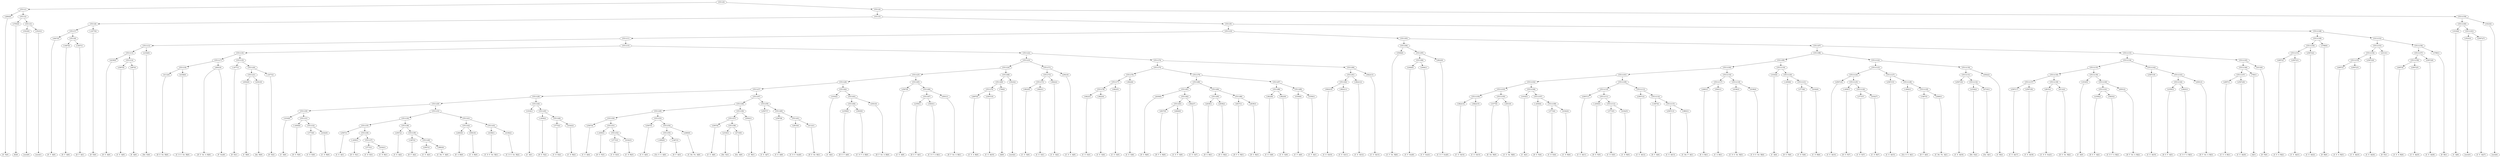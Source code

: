 digraph sample{
"L2804(0)"->"[E  F](0)"
"L3765(0)"->"[E](0)"
"L3523(0)"->"[rest](0)"
"L3523(1)"->"[rest](1)"
"L5511(3)"->"L3523(0)"
"L5511(3)"->"L3523(1)"
"L5511(2)"->"L3765(0)"
"L5511(2)"->"L5511(3)"
"L5511(1)"->"L2804(0)"
"L5511(1)"->"L5511(2)"
"L4447(0)"->"[E  F  A](0)"
"L1467(0)"->"[D  F  A](0)"
"L1467(1)"->"[D  F  A](1)"
"L5511(8)"->"L1467(0)"
"L5511(8)"->"L1467(1)"
"L5511(7)"->"L4447(0)"
"L5511(7)"->"L5511(8)"
"L-2477(0)"->"[D  E](0)"
"L5511(6)"->"L5511(7)"
"L5511(6)"->"L-2477(0)"
"L4230(0)"->"[D  E  A](0)"
"L2567(0)"->"[C  E  A](0)"
"L487(0)"->"[E  A](0)"
"L5511(14)"->"L2567(0)"
"L5511(14)"->"L487(0)"
"L5511(13)"->"L4230(0)"
"L5511(13)"->"L5511(14)"
"L2334(0)"->"[Dis  E](0)"
"L5511(12)"->"L5511(13)"
"L5511(12)"->"L2334(0)"
"L4112(0)"->"[D  E  Gis  B](0)"
"L4106(0)"->"[C  D  E  Gis  B](0)"
"L5511(18)"->"L4112(0)"
"L5511(18)"->"L4106(0)"
"L4041(0)"->"[D  E  Gis  A  B](0)"
"L4041(0)"->"[F  Gis](0)"
"L5511(17)"->"L5511(18)"
"L5511(17)"->"L4041(0)"
"L-2477(1)"->"[D  E](1)"
"L4502(0)"->"[C  B](0)"
"L4301(0)"->"[Ais  B](0)"
"L5511(21)"->"L4502(0)"
"L5511(21)"->"L4301(0)"
"L-2477(2)"->"[D  E](2)"
"L5511(20)"->"L5511(21)"
"L5511(20)"->"L-2477(2)"
"L5511(19)"->"L-2477(1)"
"L5511(19)"->"L5511(20)"
"L5511(16)"->"L5511(17)"
"L5511(16)"->"L5511(19)"
"L1016(0)"->"[C  A](0)"
"L-2450(0)"->"[D  E  F](0)"
"L3773(0)"->"[C  D  E](0)"
"L4162(0)"->"[C  D  B](0)"
"L5511(32)"->"L3773(0)"
"L5511(32)"->"L4162(0)"
"L5511(31)"->"L-2450(0)"
"L5511(31)"->"L5511(32)"
"L5511(30)"->"L1016(0)"
"L5511(30)"->"L5511(31)"
"L2567(1)"->"[C  E  A](1)"
"L-2450(1)"->"[D  E  F](1)"
"L3773(1)"->"[C  D  E](1)"
"L4162(1)"->"[C  D  B](1)"
"L5511(37)"->"L3773(1)"
"L5511(37)"->"L4162(1)"
"L5511(36)"->"L-2450(1)"
"L5511(36)"->"L5511(37)"
"L5511(35)"->"L2567(1)"
"L5511(35)"->"L5511(36)"
"L2567(2)"->"[C  E  A](2)"
"L1467(2)"->"[D  F  A](2)"
"L2567(3)"->"[C  E  A](3)"
"L3883(0)"->"[C  Dis  F  A](0)"
"L5511(40)"->"L2567(3)"
"L5511(40)"->"L3883(0)"
"L5511(39)"->"L1467(2)"
"L5511(39)"->"L5511(40)"
"L5511(38)"->"L2567(2)"
"L5511(38)"->"L5511(39)"
"L5511(34)"->"L5511(35)"
"L5511(34)"->"L5511(38)"
"L2483(0)"->"[E  A  B](0)"
"L5041(0)"->"[C  A  B](0)"
"L5511(42)"->"L2483(0)"
"L5511(42)"->"L5041(0)"
"L4106(1)"->"[C  D  E  Gis  B](1)"
"L4106(2)"->"[C  D  E  Gis  B](2)"
"L5511(43)"->"L4106(1)"
"L5511(43)"->"L4106(2)"
"L5511(41)"->"L5511(42)"
"L5511(41)"->"L5511(43)"
"L5511(33)"->"L5511(34)"
"L5511(33)"->"L5511(41)"
"L5511(29)"->"L5511(30)"
"L5511(29)"->"L5511(33)"
"L1016(1)"->"[C  A](1)"
"L-2450(2)"->"[D  E  F](2)"
"L3773(2)"->"[C  D  E](2)"
"L4162(2)"->"[C  D  B](2)"
"L5511(46)"->"L3773(2)"
"L5511(46)"->"L4162(2)"
"L5511(45)"->"L-2450(2)"
"L5511(45)"->"L5511(46)"
"L5511(44)"->"L1016(1)"
"L5511(44)"->"L5511(45)"
"L5511(28)"->"L5511(29)"
"L5511(28)"->"L5511(44)"
"L2567(4)"->"[C  E  A](4)"
"L-2450(3)"->"[D  E  F](3)"
"L3773(3)"->"[C  D  E](3)"
"L4162(3)"->"[C  D  B](3)"
"L5511(52)"->"L3773(3)"
"L5511(52)"->"L4162(3)"
"L5511(51)"->"L-2450(3)"
"L5511(51)"->"L5511(52)"
"L5511(50)"->"L2567(4)"
"L5511(50)"->"L5511(51)"
"L2567(5)"->"[C  E  A](5)"
"L-2492(0)"->"[Cis  E  G  A](0)"
"L1467(3)"->"[D  F  A](3)"
"L5511(55)"->"L-2492(0)"
"L5511(55)"->"L1467(3)"
"L2460(0)"->"[C  Dis  Fis  A](0)"
"L5511(54)"->"L5511(55)"
"L5511(54)"->"L2460(0)"
"L5511(53)"->"L2567(5)"
"L5511(53)"->"L5511(54)"
"L5511(49)"->"L5511(50)"
"L5511(49)"->"L5511(53)"
"L2567(6)"->"[C  E  A](6)"
"L2334(1)"->"[Dis  E](1)"
"L4710(0)"->"[Gis  A](0)"
"L5511(58)"->"L2334(1)"
"L5511(58)"->"L4710(0)"
"L5511(57)"->"L2567(6)"
"L5511(57)"->"L5511(58)"
"L4502(1)"->"[C  B](1)"
"L5511(56)"->"L5511(57)"
"L5511(56)"->"L4502(1)"
"L5511(48)"->"L5511(49)"
"L5511(48)"->"L5511(56)"
"L2567(7)"->"[C  E  A](7)"
"L2567(8)"->"[C  E  A](8)"
"L2815(0)"->"[C  D  E  Gis](0)"
"L4112(1)"->"[D  E  Gis  B](1)"
"L5511(61)"->"L2815(0)"
"L5511(61)"->"L4112(1)"
"L5511(60)"->"L2567(8)"
"L5511(60)"->"L5511(61)"
"L5511(59)"->"L2567(7)"
"L5511(59)"->"L5511(60)"
"L5511(47)"->"L5511(48)"
"L5511(47)"->"L5511(59)"
"L5511(27)"->"L5511(28)"
"L5511(27)"->"L5511(47)"
"L1016(2)"->"[C  A](2)"
"L2359(0)"->"[D  E  F  A](0)"
"L3925(0)"->"[C  D  F  A  B](0)"
"L5511(64)"->"L2359(0)"
"L5511(64)"->"L3925(0)"
"L4501(0)"->"[D  F  Gis  A  B](0)"
"L5511(63)"->"L5511(64)"
"L5511(63)"->"L4501(0)"
"L5511(62)"->"L1016(2)"
"L5511(62)"->"L5511(63)"
"L5511(26)"->"L5511(27)"
"L5511(26)"->"L5511(62)"
"L2567(9)"->"[C  E  A](9)"
"L2359(1)"->"[D  E  F  A](1)"
"L3925(1)"->"[C  D  F  A  B](1)"
"L5511(67)"->"L2359(1)"
"L5511(67)"->"L3925(1)"
"L4501(1)"->"[D  F  Gis  A  B](1)"
"L5511(66)"->"L5511(67)"
"L5511(66)"->"L4501(1)"
"L5511(65)"->"L2567(9)"
"L5511(65)"->"L5511(66)"
"L5511(25)"->"L5511(26)"
"L5511(25)"->"L5511(65)"
"L2697(0)"->"[C  E  A  B](0)"
"L2567(10)"->"[C  E  A](10)"
"L5511(70)"->"L2697(0)"
"L5511(70)"->"L2567(10)"
"L700(0)"->"[A](0)"
"L5511(69)"->"L5511(70)"
"L5511(69)"->"L700(0)"
"L3523(2)"->"[rest](2)"
"L5511(68)"->"L5511(69)"
"L5511(68)"->"L3523(2)"
"L5511(24)"->"L5511(25)"
"L5511(24)"->"L5511(68)"
"L3822(0)"->"[C  E  G](0)"
"L3822(1)"->"[C  E  G](1)"
"L5511(73)"->"L3822(0)"
"L5511(73)"->"L3822(1)"
"L3822(2)"->"[C  E  G](2)"
"L5511(72)"->"L5511(73)"
"L5511(72)"->"L3822(2)"
"L2941(0)"->"[C  E  G  A](0)"
"L5511(71)"->"L5511(72)"
"L5511(71)"->"L2941(0)"
"L5511(23)"->"L5511(24)"
"L5511(23)"->"L5511(71)"
"L3822(3)"->"[C  E  G](3)"
"L3822(4)"->"[C  E  G](4)"
"L5511(78)"->"L3822(3)"
"L5511(78)"->"L3822(4)"
"L3822(5)"->"[C  E  G](5)"
"L5511(77)"->"L5511(78)"
"L5511(77)"->"L3822(5)"
"L3822(6)"->"[C  E  G](6)"
"L5511(76)"->"L5511(77)"
"L5511(76)"->"L3822(6)"
"L2639(0)"->"[D  G  B](0)"
"L4037(0)"->"[D  F  G  B](0)"
"L4464(0)"->"[C  E  F  G](0)"
"L5511(83)"->"L4037(0)"
"L5511(83)"->"L4464(0)"
"L3822(7)"->"[C  E  G](7)"
"L5511(82)"->"L5511(83)"
"L5511(82)"->"L3822(7)"
"L5511(81)"->"L2639(0)"
"L5511(81)"->"L5511(82)"
"L2639(1)"->"[D  G  B](1)"
"L2639(2)"->"[D  G  B](2)"
"L5511(85)"->"L2639(1)"
"L5511(85)"->"L2639(2)"
"L4037(1)"->"[D  F  G  B](1)"
"L2639(3)"->"[D  G  B](3)"
"L5511(86)"->"L4037(1)"
"L5511(86)"->"L2639(3)"
"L5511(84)"->"L5511(85)"
"L5511(84)"->"L5511(86)"
"L5511(80)"->"L5511(81)"
"L5511(80)"->"L5511(84)"
"L3822(8)"->"[C  E  G](8)"
"L3822(9)"->"[C  E  G](9)"
"L5511(88)"->"L3822(8)"
"L5511(88)"->"L3822(9)"
"L5350(0)"->"[C  F  A](0)"
"L5350(1)"->"[C  F  A](1)"
"L5511(89)"->"L5350(0)"
"L5511(89)"->"L5350(1)"
"L5511(87)"->"L5511(88)"
"L5511(87)"->"L5511(89)"
"L5511(79)"->"L5511(80)"
"L5511(79)"->"L5511(87)"
"L5511(75)"->"L5511(76)"
"L5511(75)"->"L5511(79)"
"L3822(10)"->"[C  E  G](10)"
"L3822(11)"->"[C  E  G](11)"
"L5511(92)"->"L3822(10)"
"L5511(92)"->"L3822(11)"
"L3822(12)"->"[C  E  G](12)"
"L5511(91)"->"L5511(92)"
"L5511(91)"->"L3822(12)"
"L3822(13)"->"[C  E  G](13)"
"L5511(90)"->"L5511(91)"
"L5511(90)"->"L3822(13)"
"L5511(74)"->"L5511(75)"
"L5511(74)"->"L5511(90)"
"L5511(22)"->"L5511(23)"
"L5511(22)"->"L5511(74)"
"L5511(15)"->"L5511(16)"
"L5511(15)"->"L5511(22)"
"L5511(11)"->"L5511(12)"
"L5511(11)"->"L5511(15)"
"L5504(0)"->"[C  F  Gis  B](0)"
"L2444(0)"->"[C  F  Gis](0)"
"L2444(1)"->"[C  F  Gis](1)"
"L5511(96)"->"L2444(0)"
"L5511(96)"->"L2444(1)"
"L2822(0)"->"[C  D  F  Gis](0)"
"L5511(95)"->"L5511(96)"
"L5511(95)"->"L2822(0)"
"L5511(94)"->"L5504(0)"
"L5511(94)"->"L5511(95)"
"L3822(14)"->"[C  E  G](14)"
"L3822(15)"->"[C  E  G](15)"
"L5511(104)"->"L3822(14)"
"L5511(104)"->"L3822(15)"
"L3377(0)"->"[E  Gis  B](0)"
"L3451(0)"->"[C  E  Gis  B](0)"
"L5511(105)"->"L3377(0)"
"L5511(105)"->"L3451(0)"
"L5511(103)"->"L5511(104)"
"L5511(103)"->"L5511(105)"
"L1016(3)"->"[C  A](3)"
"L-2450(4)"->"[D  E  F](4)"
"L3773(4)"->"[C  D  E](4)"
"L4162(4)"->"[C  D  B](4)"
"L5511(108)"->"L3773(4)"
"L5511(108)"->"L4162(4)"
"L5511(107)"->"L-2450(4)"
"L5511(107)"->"L5511(108)"
"L5511(106)"->"L1016(3)"
"L5511(106)"->"L5511(107)"
"L5511(102)"->"L5511(103)"
"L5511(102)"->"L5511(106)"
"L2567(11)"->"[C  E  A](11)"
"L-2450(5)"->"[D  E  F](5)"
"L3773(5)"->"[C  D  E](5)"
"L4162(5)"->"[C  D  B](5)"
"L5511(112)"->"L3773(5)"
"L5511(112)"->"L4162(5)"
"L5511(111)"->"L-2450(5)"
"L5511(111)"->"L5511(112)"
"L5511(110)"->"L2567(11)"
"L5511(110)"->"L5511(111)"
"L2567(12)"->"[C  E  A](12)"
"L1467(4)"->"[D  F  A](4)"
"L2567(13)"->"[C  E  A](13)"
"L3883(1)"->"[C  Dis  F  A](1)"
"L5511(115)"->"L2567(13)"
"L5511(115)"->"L3883(1)"
"L5511(114)"->"L1467(4)"
"L5511(114)"->"L5511(115)"
"L5511(113)"->"L2567(12)"
"L5511(113)"->"L5511(114)"
"L5511(109)"->"L5511(110)"
"L5511(109)"->"L5511(113)"
"L5511(101)"->"L5511(102)"
"L5511(101)"->"L5511(109)"
"L2483(1)"->"[E  A  B](1)"
"L5041(1)"->"[C  A  B](1)"
"L5511(117)"->"L2483(1)"
"L5511(117)"->"L5041(1)"
"L4106(3)"->"[C  D  E  Gis  B](3)"
"L4106(4)"->"[C  D  E  Gis  B](4)"
"L5511(118)"->"L4106(3)"
"L5511(118)"->"L4106(4)"
"L5511(116)"->"L5511(117)"
"L5511(116)"->"L5511(118)"
"L5511(100)"->"L5511(101)"
"L5511(100)"->"L5511(116)"
"L1016(4)"->"[C  A](4)"
"L-2450(6)"->"[D  E  F](6)"
"L3773(6)"->"[C  D  E](6)"
"L4162(6)"->"[C  D  B](6)"
"L5511(121)"->"L3773(6)"
"L5511(121)"->"L4162(6)"
"L5511(120)"->"L-2450(6)"
"L5511(120)"->"L5511(121)"
"L5511(119)"->"L1016(4)"
"L5511(119)"->"L5511(120)"
"L5511(99)"->"L5511(100)"
"L5511(99)"->"L5511(119)"
"L2567(14)"->"[C  E  A](14)"
"L-2450(7)"->"[D  E  F](7)"
"L3773(7)"->"[C  D  E](7)"
"L4162(7)"->"[C  D  B](7)"
"L5511(126)"->"L3773(7)"
"L5511(126)"->"L4162(7)"
"L5511(125)"->"L-2450(7)"
"L5511(125)"->"L5511(126)"
"L5511(124)"->"L2567(14)"
"L5511(124)"->"L5511(125)"
"L2567(15)"->"[C  E  A](15)"
"L-2492(1)"->"[Cis  E  G  A](1)"
"L1467(5)"->"[D  F  A](5)"
"L2460(1)"->"[C  Dis  Fis  A](1)"
"L5511(129)"->"L1467(5)"
"L5511(129)"->"L2460(1)"
"L5511(128)"->"L-2492(1)"
"L5511(128)"->"L5511(129)"
"L5511(127)"->"L2567(15)"
"L5511(127)"->"L5511(128)"
"L5511(123)"->"L5511(124)"
"L5511(123)"->"L5511(127)"
"L2567(16)"->"[C  E  A](16)"
"L2334(2)"->"[Dis  E](2)"
"L4710(1)"->"[Gis  A](1)"
"L5511(132)"->"L2334(2)"
"L5511(132)"->"L4710(1)"
"L5511(131)"->"L2567(16)"
"L5511(131)"->"L5511(132)"
"L4502(2)"->"[C  B](2)"
"L5511(130)"->"L5511(131)"
"L5511(130)"->"L4502(2)"
"L5511(122)"->"L5511(123)"
"L5511(122)"->"L5511(130)"
"L5511(98)"->"L5511(99)"
"L5511(98)"->"L5511(122)"
"L2567(17)"->"[C  E  A](17)"
"L2567(18)"->"[C  E  A](18)"
"L5511(137)"->"L2567(17)"
"L5511(137)"->"L2567(18)"
"L2815(1)"->"[C  D  E  Gis](1)"
"L4112(2)"->"[D  E  Gis  B](2)"
"L5511(138)"->"L2815(1)"
"L5511(138)"->"L4112(2)"
"L5511(136)"->"L5511(137)"
"L5511(136)"->"L5511(138)"
"L1016(5)"->"[C  A](5)"
"L2359(2)"->"[D  E  F  A](2)"
"L3925(2)"->"[C  D  F  A  B](2)"
"L5511(141)"->"L2359(2)"
"L5511(141)"->"L3925(2)"
"L4501(2)"->"[D  F  Gis  A  B](2)"
"L5511(140)"->"L5511(141)"
"L5511(140)"->"L4501(2)"
"L5511(139)"->"L1016(5)"
"L5511(139)"->"L5511(140)"
"L5511(135)"->"L5511(136)"
"L5511(135)"->"L5511(139)"
"L2567(19)"->"[C  E  A](19)"
"L2359(3)"->"[D  E  F  A](3)"
"L3925(3)"->"[C  D  F  A  B](3)"
"L5511(144)"->"L2359(3)"
"L5511(144)"->"L3925(3)"
"L4501(3)"->"[D  F  Gis  A  B](3)"
"L5511(143)"->"L5511(144)"
"L5511(143)"->"L4501(3)"
"L5511(142)"->"L2567(19)"
"L5511(142)"->"L5511(143)"
"L5511(134)"->"L5511(135)"
"L5511(134)"->"L5511(142)"
"L2697(1)"->"[C  E  A  B](1)"
"L2567(20)"->"[C  E  A](20)"
"L5511(147)"->"L2697(1)"
"L5511(147)"->"L2567(20)"
"L700(1)"->"[A](1)"
"L5511(146)"->"L5511(147)"
"L5511(146)"->"L700(1)"
"L4313(0)"->"[D  F](0)"
"L5511(145)"->"L5511(146)"
"L5511(145)"->"L4313(0)"
"L5511(133)"->"L5511(134)"
"L5511(133)"->"L5511(145)"
"L5511(97)"->"L5511(98)"
"L5511(97)"->"L5511(133)"
"L5511(93)"->"L5511(94)"
"L5511(93)"->"L5511(97)"
"L5511(10)"->"L5511(11)"
"L5511(10)"->"L5511(93)"
"L2697(2)"->"[C  E  A  B](2)"
"L2567(21)"->"[C  E  A](21)"
"L5511(151)"->"L2697(2)"
"L5511(151)"->"L2567(21)"
"L2567(22)"->"[C  E  A](22)"
"L5511(150)"->"L5511(151)"
"L5511(150)"->"L2567(22)"
"L3789(0)"->"[D  B](0)"
"L5511(149)"->"L5511(150)"
"L5511(149)"->"L3789(0)"
"L2697(3)"->"[C  E  A  B](3)"
"L2567(23)"->"[C  E  A](23)"
"L5511(155)"->"L2697(3)"
"L5511(155)"->"L2567(23)"
"L2567(24)"->"[C  E  A](24)"
"L5511(154)"->"L5511(155)"
"L5511(154)"->"L2567(24)"
"L4313(1)"->"[D  F](1)"
"L5511(153)"->"L5511(154)"
"L5511(153)"->"L4313(1)"
"L2697(4)"->"[C  E  A  B](4)"
"L2567(25)"->"[C  E  A](25)"
"L5511(158)"->"L2697(4)"
"L5511(158)"->"L2567(25)"
"L2567(26)"->"[C  E  A](26)"
"L5511(157)"->"L5511(158)"
"L5511(157)"->"L2567(26)"
"L3789(1)"->"[D  B](1)"
"L5511(156)"->"L5511(157)"
"L5511(156)"->"L3789(1)"
"L5511(152)"->"L5511(153)"
"L5511(152)"->"L5511(156)"
"L5511(148)"->"L5511(149)"
"L5511(148)"->"L5511(152)"
"L5511(9)"->"L5511(10)"
"L5511(9)"->"L5511(148)"
"L5511(5)"->"L5511(6)"
"L5511(5)"->"L5511(9)"
"L1016(6)"->"[C  A](6)"
"L3523(3)"->"[rest](3)"
"L2567(27)"->"[C  E  A](27)"
"L5511(161)"->"L3523(3)"
"L5511(161)"->"L2567(27)"
"L5511(160)"->"L1016(6)"
"L5511(160)"->"L5511(161)"
"L3523(4)"->"[rest](4)"
"L5511(159)"->"L5511(160)"
"L5511(159)"->"L3523(4)"
"L5511(4)"->"L5511(5)"
"L5511(4)"->"L5511(159)"
"L5511(0)"->"L5511(1)"
"L5511(0)"->"L5511(4)"
{rank = min; "L5511(0)"}
{rank = same; "L5511(1)"; "L5511(4)";}
{rank = same; "L2804(0)"; "L5511(2)"; "L5511(5)"; "L5511(159)";}
{rank = same; "L3765(0)"; "L5511(3)"; "L5511(6)"; "L5511(9)"; "L5511(160)"; "L3523(4)";}
{rank = same; "L3523(0)"; "L3523(1)"; "L5511(7)"; "L-2477(0)"; "L5511(10)"; "L5511(148)"; "L1016(6)"; "L5511(161)";}
{rank = same; "L4447(0)"; "L5511(8)"; "L5511(11)"; "L5511(93)"; "L5511(149)"; "L5511(152)"; "L3523(3)"; "L2567(27)";}
{rank = same; "L1467(0)"; "L1467(1)"; "L5511(12)"; "L5511(15)"; "L5511(94)"; "L5511(97)"; "L5511(150)"; "L3789(0)"; "L5511(153)"; "L5511(156)";}
{rank = same; "L5511(13)"; "L2334(0)"; "L5511(16)"; "L5511(22)"; "L5504(0)"; "L5511(95)"; "L5511(98)"; "L5511(133)"; "L5511(151)"; "L2567(22)"; "L5511(154)"; "L4313(1)"; "L5511(157)"; "L3789(1)";}
{rank = same; "L4230(0)"; "L5511(14)"; "L5511(17)"; "L5511(19)"; "L5511(23)"; "L5511(74)"; "L5511(96)"; "L2822(0)"; "L5511(99)"; "L5511(122)"; "L5511(134)"; "L5511(145)"; "L2697(2)"; "L2567(21)"; "L5511(155)"; "L2567(24)"; "L5511(158)"; "L2567(26)";}
{rank = same; "L2567(0)"; "L487(0)"; "L5511(18)"; "L4041(0)"; "L-2477(1)"; "L5511(20)"; "L5511(24)"; "L5511(71)"; "L5511(75)"; "L5511(90)"; "L2444(0)"; "L2444(1)"; "L5511(100)"; "L5511(119)"; "L5511(123)"; "L5511(130)"; "L5511(135)"; "L5511(142)"; "L5511(146)"; "L4313(0)"; "L2697(3)"; "L2567(23)"; "L2697(4)"; "L2567(25)";}
{rank = same; "L4112(0)"; "L4106(0)"; "L5511(21)"; "L-2477(2)"; "L5511(25)"; "L5511(68)"; "L5511(72)"; "L2941(0)"; "L5511(76)"; "L5511(79)"; "L5511(91)"; "L3822(13)"; "L5511(101)"; "L5511(116)"; "L1016(4)"; "L5511(120)"; "L5511(124)"; "L5511(127)"; "L5511(131)"; "L4502(2)"; "L5511(136)"; "L5511(139)"; "L2567(19)"; "L5511(143)"; "L5511(147)"; "L700(1)";}
{rank = same; "L4502(0)"; "L4301(0)"; "L5511(26)"; "L5511(65)"; "L5511(69)"; "L3523(2)"; "L5511(73)"; "L3822(2)"; "L5511(77)"; "L3822(6)"; "L5511(80)"; "L5511(87)"; "L5511(92)"; "L3822(12)"; "L5511(102)"; "L5511(109)"; "L5511(117)"; "L5511(118)"; "L-2450(6)"; "L5511(121)"; "L2567(14)"; "L5511(125)"; "L2567(15)"; "L5511(128)"; "L2567(16)"; "L5511(132)"; "L5511(137)"; "L5511(138)"; "L1016(5)"; "L5511(140)"; "L5511(144)"; "L4501(3)"; "L2697(1)"; "L2567(20)";}
{rank = same; "L5511(27)"; "L5511(62)"; "L2567(9)"; "L5511(66)"; "L5511(70)"; "L700(0)"; "L3822(0)"; "L3822(1)"; "L5511(78)"; "L3822(5)"; "L5511(81)"; "L5511(84)"; "L5511(88)"; "L5511(89)"; "L3822(10)"; "L3822(11)"; "L5511(103)"; "L5511(106)"; "L5511(110)"; "L5511(113)"; "L2483(1)"; "L5041(1)"; "L4106(3)"; "L4106(4)"; "L3773(6)"; "L4162(6)"; "L-2450(7)"; "L5511(126)"; "L-2492(1)"; "L5511(129)"; "L2334(2)"; "L4710(1)"; "L2567(17)"; "L2567(18)"; "L2815(1)"; "L4112(2)"; "L5511(141)"; "L4501(2)"; "L2359(3)"; "L3925(3)";}
{rank = same; "L5511(28)"; "L5511(47)"; "L1016(2)"; "L5511(63)"; "L5511(67)"; "L4501(1)"; "L2697(0)"; "L2567(10)"; "L3822(3)"; "L3822(4)"; "L2639(0)"; "L5511(82)"; "L5511(85)"; "L5511(86)"; "L3822(8)"; "L3822(9)"; "L5350(0)"; "L5350(1)"; "L5511(104)"; "L5511(105)"; "L1016(3)"; "L5511(107)"; "L2567(11)"; "L5511(111)"; "L2567(12)"; "L5511(114)"; "L3773(7)"; "L4162(7)"; "L1467(5)"; "L2460(1)"; "L2359(2)"; "L3925(2)";}
{rank = same; "L5511(29)"; "L5511(44)"; "L5511(48)"; "L5511(59)"; "L5511(64)"; "L4501(0)"; "L2359(1)"; "L3925(1)"; "L5511(83)"; "L3822(7)"; "L2639(1)"; "L2639(2)"; "L4037(1)"; "L2639(3)"; "L3822(14)"; "L3822(15)"; "L3377(0)"; "L3451(0)"; "L-2450(4)"; "L5511(108)"; "L-2450(5)"; "L5511(112)"; "L1467(4)"; "L5511(115)";}
{rank = same; "L5511(30)"; "L5511(33)"; "L1016(1)"; "L5511(45)"; "L5511(49)"; "L5511(56)"; "L2567(7)"; "L5511(60)"; "L2359(0)"; "L3925(0)"; "L4037(0)"; "L4464(0)"; "L3773(4)"; "L4162(4)"; "L3773(5)"; "L4162(5)"; "L2567(13)"; "L3883(1)";}
{rank = same; "L1016(0)"; "L5511(31)"; "L5511(34)"; "L5511(41)"; "L-2450(2)"; "L5511(46)"; "L5511(50)"; "L5511(53)"; "L5511(57)"; "L4502(1)"; "L2567(8)"; "L5511(61)";}
{rank = same; "L-2450(0)"; "L5511(32)"; "L5511(35)"; "L5511(38)"; "L5511(42)"; "L5511(43)"; "L3773(2)"; "L4162(2)"; "L2567(4)"; "L5511(51)"; "L2567(5)"; "L5511(54)"; "L2567(6)"; "L5511(58)"; "L2815(0)"; "L4112(1)";}
{rank = same; "L3773(0)"; "L4162(0)"; "L2567(1)"; "L5511(36)"; "L2567(2)"; "L5511(39)"; "L2483(0)"; "L5041(0)"; "L4106(1)"; "L4106(2)"; "L-2450(3)"; "L5511(52)"; "L5511(55)"; "L2460(0)"; "L2334(1)"; "L4710(0)";}
{rank = same; "L-2450(1)"; "L5511(37)"; "L1467(2)"; "L5511(40)"; "L3773(3)"; "L4162(3)"; "L-2492(0)"; "L1467(3)";}
{rank = same; "L3773(1)"; "L4162(1)"; "L2567(3)"; "L3883(0)";}
{rank = max; "[A](0)"; "[A](1)"; "[Ais  B](0)"; "[C  A  B](0)"; "[C  A  B](1)"; "[C  A](0)"; "[C  A](1)"; "[C  A](2)"; "[C  A](3)"; "[C  A](4)"; "[C  A](5)"; "[C  A](6)"; "[C  B](0)"; "[C  B](1)"; "[C  B](2)"; "[C  D  B](0)"; "[C  D  B](1)"; "[C  D  B](2)"; "[C  D  B](3)"; "[C  D  B](4)"; "[C  D  B](5)"; "[C  D  B](6)"; "[C  D  B](7)"; "[C  D  E  Gis  B](0)"; "[C  D  E  Gis  B](1)"; "[C  D  E  Gis  B](2)"; "[C  D  E  Gis  B](3)"; "[C  D  E  Gis  B](4)"; "[C  D  E  Gis](0)"; "[C  D  E  Gis](1)"; "[C  D  E](0)"; "[C  D  E](1)"; "[C  D  E](2)"; "[C  D  E](3)"; "[C  D  E](4)"; "[C  D  E](5)"; "[C  D  E](6)"; "[C  D  E](7)"; "[C  D  F  A  B](0)"; "[C  D  F  A  B](1)"; "[C  D  F  A  B](2)"; "[C  D  F  A  B](3)"; "[C  D  F  Gis](0)"; "[C  Dis  F  A](0)"; "[C  Dis  F  A](1)"; "[C  Dis  Fis  A](0)"; "[C  Dis  Fis  A](1)"; "[C  E  A  B](0)"; "[C  E  A  B](1)"; "[C  E  A  B](2)"; "[C  E  A  B](3)"; "[C  E  A  B](4)"; "[C  E  A](0)"; "[C  E  A](1)"; "[C  E  A](10)"; "[C  E  A](11)"; "[C  E  A](12)"; "[C  E  A](13)"; "[C  E  A](14)"; "[C  E  A](15)"; "[C  E  A](16)"; "[C  E  A](17)"; "[C  E  A](18)"; "[C  E  A](19)"; "[C  E  A](2)"; "[C  E  A](20)"; "[C  E  A](21)"; "[C  E  A](22)"; "[C  E  A](23)"; "[C  E  A](24)"; "[C  E  A](25)"; "[C  E  A](26)"; "[C  E  A](27)"; "[C  E  A](3)"; "[C  E  A](4)"; "[C  E  A](5)"; "[C  E  A](6)"; "[C  E  A](7)"; "[C  E  A](8)"; "[C  E  A](9)"; "[C  E  F  G](0)"; "[C  E  G  A](0)"; "[C  E  G](0)"; "[C  E  G](1)"; "[C  E  G](10)"; "[C  E  G](11)"; "[C  E  G](12)"; "[C  E  G](13)"; "[C  E  G](14)"; "[C  E  G](15)"; "[C  E  G](2)"; "[C  E  G](3)"; "[C  E  G](4)"; "[C  E  G](5)"; "[C  E  G](6)"; "[C  E  G](7)"; "[C  E  G](8)"; "[C  E  G](9)"; "[C  E  Gis  B](0)"; "[C  F  A](0)"; "[C  F  A](1)"; "[C  F  Gis  B](0)"; "[C  F  Gis](0)"; "[C  F  Gis](1)"; "[Cis  E  G  A](0)"; "[Cis  E  G  A](1)"; "[D  B](0)"; "[D  B](1)"; "[D  E  A](0)"; "[D  E  F  A](0)"; "[D  E  F  A](1)"; "[D  E  F  A](2)"; "[D  E  F  A](3)"; "[D  E  F](0)"; "[D  E  F](1)"; "[D  E  F](2)"; "[D  E  F](3)"; "[D  E  F](4)"; "[D  E  F](5)"; "[D  E  F](6)"; "[D  E  F](7)"; "[D  E  Gis  A  B](0)"; "[D  E  Gis  B](0)"; "[D  E  Gis  B](1)"; "[D  E  Gis  B](2)"; "[D  E](0)"; "[D  E](1)"; "[D  E](2)"; "[D  F  A](0)"; "[D  F  A](1)"; "[D  F  A](2)"; "[D  F  A](3)"; "[D  F  A](4)"; "[D  F  A](5)"; "[D  F  G  B](0)"; "[D  F  G  B](1)"; "[D  F  Gis  A  B](0)"; "[D  F  Gis  A  B](1)"; "[D  F  Gis  A  B](2)"; "[D  F  Gis  A  B](3)"; "[D  F](0)"; "[D  F](1)"; "[D  G  B](0)"; "[D  G  B](1)"; "[D  G  B](2)"; "[D  G  B](3)"; "[Dis  E](0)"; "[Dis  E](1)"; "[Dis  E](2)"; "[E  A  B](0)"; "[E  A  B](1)"; "[E  A](0)"; "[E  F  A](0)"; "[E  F](0)"; "[E  Gis  B](0)"; "[E](0)"; "[F  Gis](0)"; "[Gis  A](0)"; "[Gis  A](1)"; "[rest](0)"; "[rest](1)"; "[rest](2)"; "[rest](3)"; "[rest](4)";}
}